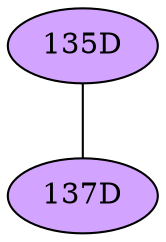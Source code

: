 // The Round Table
graph {
	"135D" [fillcolor="#D3A4FF" style=radial]
	"137D" [fillcolor="#D3A4FF" style=radial]
	"135D" -- "137D" [penwidth=1]
}
